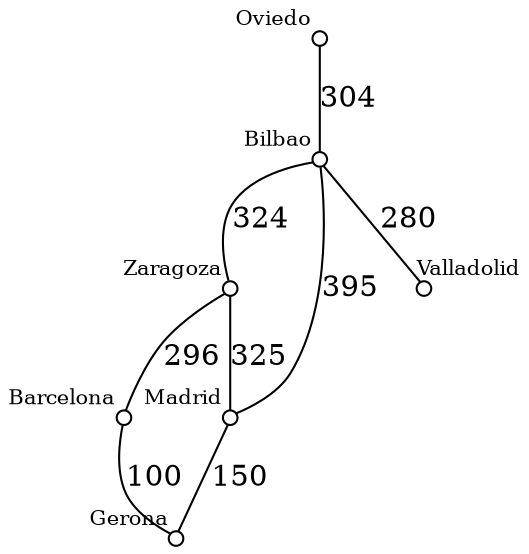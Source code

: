 graph G {
    node [shape=circle, width=0.1, height=0.1, fontsize=10, label=""];
    "Oviedo" [xlabel="Oviedo", labelloc="t"];
    "Bilbao" [xlabel="Bilbao", labelloc="t"];
    "Oviedo" -- "Bilbao" [label="304"];
    "Bilbao" [xlabel="Bilbao", labelloc="t"];
    "Zaragoza" [xlabel="Zaragoza", labelloc="t"];
    "Bilbao" -- "Zaragoza" [label="324"];
    "Madrid" [xlabel="Madrid", labelloc="t"];
    "Bilbao" -- "Madrid" [label="395"];
    "Valladolid" [xlabel="Valladolid", labelloc="t"];
    "Bilbao" -- "Valladolid" [label="280"];
    "Zaragoza" [xlabel="Zaragoza", labelloc="t"];
    "Barcelona" [xlabel="Barcelona", labelloc="t"];
    "Zaragoza" -- "Barcelona" [label="296"];
    "Madrid" [xlabel="Madrid", labelloc="t"];
    "Zaragoza" -- "Madrid" [label="325"];
    "Madrid" [xlabel="Madrid", labelloc="t"];
    "Gerona" [xlabel="Gerona", labelloc="t"];
    "Madrid" -- "Gerona" [label="150"];
    "Valladolid" [xlabel="Valladolid", labelloc="t"];
    "Barcelona" [xlabel="Barcelona", labelloc="t"];
    "Gerona" [xlabel="Gerona", labelloc="t"];
    "Barcelona" -- "Gerona" [label="100"];
    "Gerona" [xlabel="Gerona", labelloc="t"];
}
